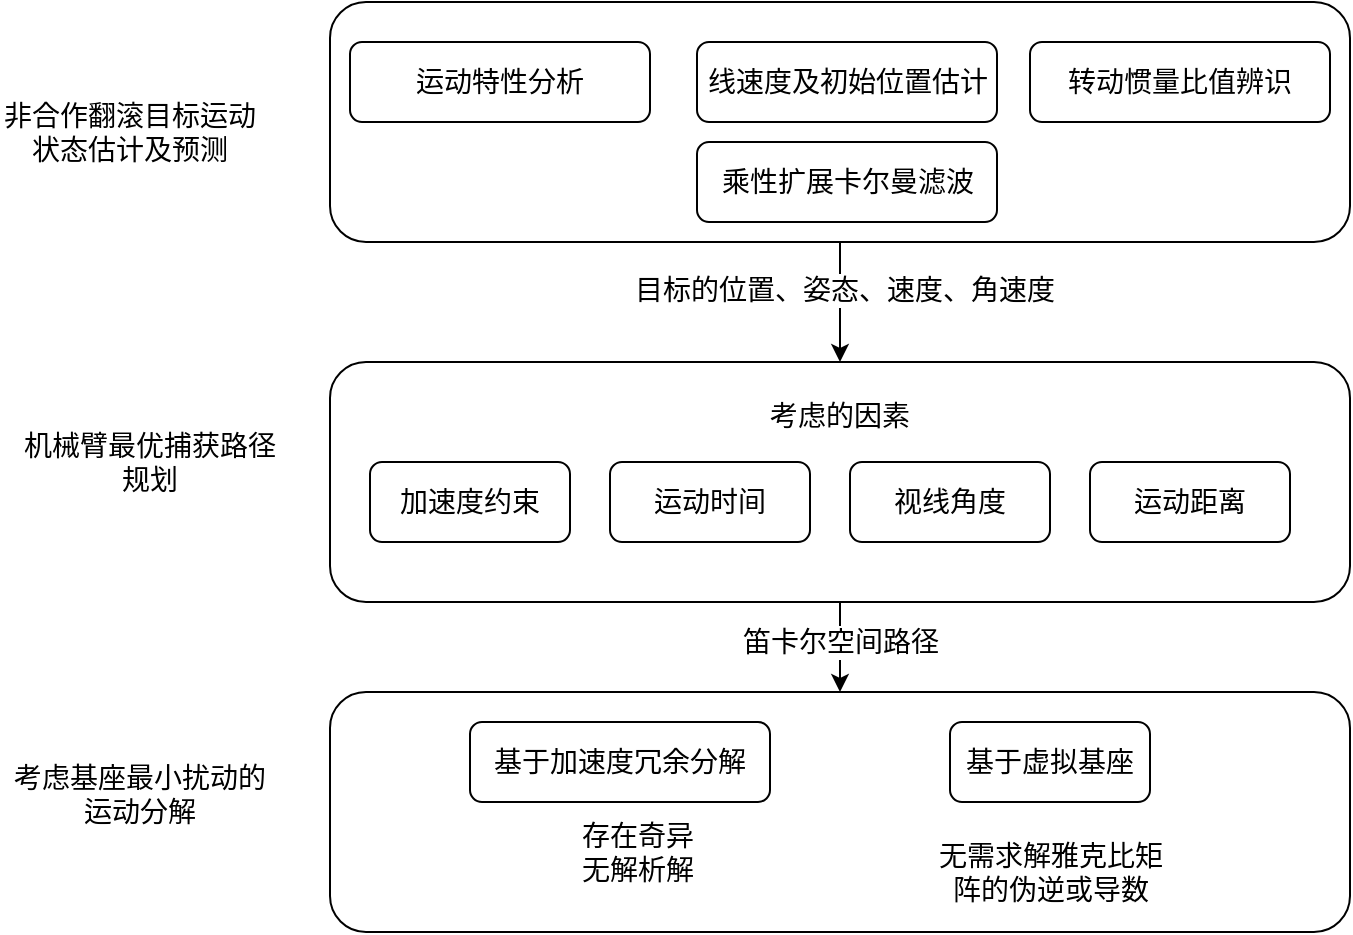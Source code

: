 <mxfile version="16.6.4" type="github">
  <diagram id="prtHgNgQTEPvFCAcTncT" name="Page-1">
    <mxGraphModel dx="1038" dy="523" grid="1" gridSize="10" guides="1" tooltips="1" connect="1" arrows="1" fold="1" page="1" pageScale="1" pageWidth="827" pageHeight="1169" math="0" shadow="0">
      <root>
        <mxCell id="0" />
        <mxCell id="1" parent="0" />
        <mxCell id="xbROvSDmepULWa9lhDUd-8" value="" style="edgeStyle=orthogonalEdgeStyle;rounded=0;orthogonalLoop=1;jettySize=auto;html=1;entryX=0.5;entryY=0;entryDx=0;entryDy=0;" parent="1" source="xbROvSDmepULWa9lhDUd-1" target="xbROvSDmepULWa9lhDUd-11" edge="1">
          <mxGeometry relative="1" as="geometry">
            <mxPoint x="485" y="230" as="targetPoint" />
            <Array as="points" />
          </mxGeometry>
        </mxCell>
        <mxCell id="xbROvSDmepULWa9lhDUd-9" value="目标的位置、姿态、速度、角速度" style="edgeLabel;html=1;align=center;verticalAlign=middle;resizable=0;points=[];fontSize=14;" parent="xbROvSDmepULWa9lhDUd-8" vertex="1" connectable="0">
          <mxGeometry x="-0.207" y="2" relative="1" as="geometry">
            <mxPoint as="offset" />
          </mxGeometry>
        </mxCell>
        <mxCell id="xbROvSDmepULWa9lhDUd-1" value="" style="rounded=1;whiteSpace=wrap;html=1;" parent="1" vertex="1">
          <mxGeometry x="230" y="60" width="510" height="120" as="geometry" />
        </mxCell>
        <mxCell id="xbROvSDmepULWa9lhDUd-2" value="&lt;font style=&quot;font-size: 14px&quot;&gt;非合作翻滚目标运动状态估计及预测&lt;/font&gt;" style="text;html=1;strokeColor=none;fillColor=none;align=center;verticalAlign=middle;whiteSpace=wrap;rounded=0;" parent="1" vertex="1">
          <mxGeometry x="65" y="110" width="130" height="30" as="geometry" />
        </mxCell>
        <mxCell id="xbROvSDmepULWa9lhDUd-3" value="&lt;font style=&quot;font-size: 14px&quot;&gt;运动特性分析&lt;/font&gt;" style="rounded=1;whiteSpace=wrap;html=1;" parent="1" vertex="1">
          <mxGeometry x="240" y="80" width="150" height="40" as="geometry" />
        </mxCell>
        <mxCell id="xbROvSDmepULWa9lhDUd-4" value="&lt;font style=&quot;font-size: 14px&quot;&gt;线速度及初始位置估计&lt;/font&gt;" style="rounded=1;whiteSpace=wrap;html=1;" parent="1" vertex="1">
          <mxGeometry x="413.5" y="80" width="150" height="40" as="geometry" />
        </mxCell>
        <mxCell id="xbROvSDmepULWa9lhDUd-5" value="&lt;font style=&quot;font-size: 14px&quot;&gt;转动惯量比值辨识&lt;/font&gt;" style="rounded=1;whiteSpace=wrap;html=1;" parent="1" vertex="1">
          <mxGeometry x="580" y="80" width="150" height="40" as="geometry" />
        </mxCell>
        <mxCell id="xbROvSDmepULWa9lhDUd-6" value="&lt;font style=&quot;font-size: 14px&quot;&gt;乘性扩展卡尔曼滤波&lt;/font&gt;" style="rounded=1;whiteSpace=wrap;html=1;" parent="1" vertex="1">
          <mxGeometry x="413.5" y="130" width="150" height="40" as="geometry" />
        </mxCell>
        <mxCell id="xbROvSDmepULWa9lhDUd-10" value="&lt;font style=&quot;font-size: 14px&quot;&gt;机械臂最优捕获路径规划&lt;/font&gt;" style="text;html=1;strokeColor=none;fillColor=none;align=center;verticalAlign=middle;whiteSpace=wrap;rounded=0;" parent="1" vertex="1">
          <mxGeometry x="70" y="275" width="140" height="30" as="geometry" />
        </mxCell>
        <mxCell id="xbROvSDmepULWa9lhDUd-11" value="考虑的因素&lt;br style=&quot;font-size: 14px;&quot;&gt;&lt;br style=&quot;font-size: 14px;&quot;&gt;&lt;br style=&quot;font-size: 14px;&quot;&gt;&lt;br style=&quot;font-size: 14px;&quot;&gt;&lt;br style=&quot;font-size: 14px;&quot;&gt;" style="rounded=1;whiteSpace=wrap;html=1;fontSize=14;" parent="1" vertex="1">
          <mxGeometry x="230" y="240" width="510" height="120" as="geometry" />
        </mxCell>
        <mxCell id="xbROvSDmepULWa9lhDUd-12" value="加速度约束" style="rounded=1;whiteSpace=wrap;html=1;fontSize=14;" parent="1" vertex="1">
          <mxGeometry x="250" y="290" width="100" height="40" as="geometry" />
        </mxCell>
        <mxCell id="xbROvSDmepULWa9lhDUd-13" value="运动距离" style="rounded=1;whiteSpace=wrap;html=1;fontSize=14;" parent="1" vertex="1">
          <mxGeometry x="610" y="290" width="100" height="40" as="geometry" />
        </mxCell>
        <mxCell id="xbROvSDmepULWa9lhDUd-14" value="视线角度" style="rounded=1;whiteSpace=wrap;html=1;fontSize=14;" parent="1" vertex="1">
          <mxGeometry x="490" y="290" width="100" height="40" as="geometry" />
        </mxCell>
        <mxCell id="xbROvSDmepULWa9lhDUd-16" value="运动时间" style="rounded=1;whiteSpace=wrap;html=1;fontSize=14;" parent="1" vertex="1">
          <mxGeometry x="370" y="290" width="100" height="40" as="geometry" />
        </mxCell>
        <mxCell id="xbROvSDmepULWa9lhDUd-18" value="&lt;div&gt;考虑基座最小扰动的运动分解&lt;/div&gt;&lt;div&gt;&lt;br&gt;&lt;/div&gt;" style="text;html=1;strokeColor=none;fillColor=none;align=center;verticalAlign=middle;whiteSpace=wrap;rounded=0;fontSize=14;" parent="1" vertex="1">
          <mxGeometry x="65" y="450" width="140" height="30" as="geometry" />
        </mxCell>
        <mxCell id="xbROvSDmepULWa9lhDUd-19" value="" style="rounded=1;whiteSpace=wrap;html=1;" parent="1" vertex="1">
          <mxGeometry x="230" y="405" width="510" height="120" as="geometry" />
        </mxCell>
        <mxCell id="xbROvSDmepULWa9lhDUd-20" value="基于加速度冗余分解" style="rounded=1;whiteSpace=wrap;html=1;fontSize=14;" parent="1" vertex="1">
          <mxGeometry x="300" y="420" width="150" height="40" as="geometry" />
        </mxCell>
        <mxCell id="xbROvSDmepULWa9lhDUd-30" value="存在奇异无解析解" style="text;html=1;strokeColor=none;fillColor=none;align=center;verticalAlign=middle;whiteSpace=wrap;rounded=0;fontSize=14;" parent="1" vertex="1">
          <mxGeometry x="353.5" y="470" width="60" height="30" as="geometry" />
        </mxCell>
        <mxCell id="xbROvSDmepULWa9lhDUd-34" value="基于虚拟基座" style="rounded=1;whiteSpace=wrap;html=1;fontSize=14;" parent="1" vertex="1">
          <mxGeometry x="540" y="420" width="100" height="40" as="geometry" />
        </mxCell>
        <mxCell id="xbROvSDmepULWa9lhDUd-36" value="无需求解雅克比矩阵的伪逆或导数" style="text;html=1;strokeColor=none;fillColor=none;align=center;verticalAlign=middle;whiteSpace=wrap;rounded=0;fontSize=14;" parent="1" vertex="1">
          <mxGeometry x="531.75" y="480" width="116.5" height="30" as="geometry" />
        </mxCell>
        <mxCell id="UF4INsJf9EhoP9JI-Ojh-1" value="" style="edgeStyle=orthogonalEdgeStyle;rounded=0;orthogonalLoop=1;jettySize=auto;html=1;exitX=0.5;exitY=1;exitDx=0;exitDy=0;entryX=0.5;entryY=0;entryDx=0;entryDy=0;" edge="1" parent="1" source="xbROvSDmepULWa9lhDUd-11" target="xbROvSDmepULWa9lhDUd-19">
          <mxGeometry relative="1" as="geometry">
            <mxPoint x="460" y="400" as="targetPoint" />
            <Array as="points" />
            <mxPoint x="495" y="190" as="sourcePoint" />
          </mxGeometry>
        </mxCell>
        <mxCell id="xbROvSDmepULWa9lhDUd-17" value="笛卡尔空间路径" style="edgeLabel;html=1;align=center;verticalAlign=middle;resizable=0;points=[];fontSize=14;" parent="1" vertex="1" connectable="0">
          <mxGeometry x="485" y="380" as="geometry" />
        </mxCell>
      </root>
    </mxGraphModel>
  </diagram>
</mxfile>
